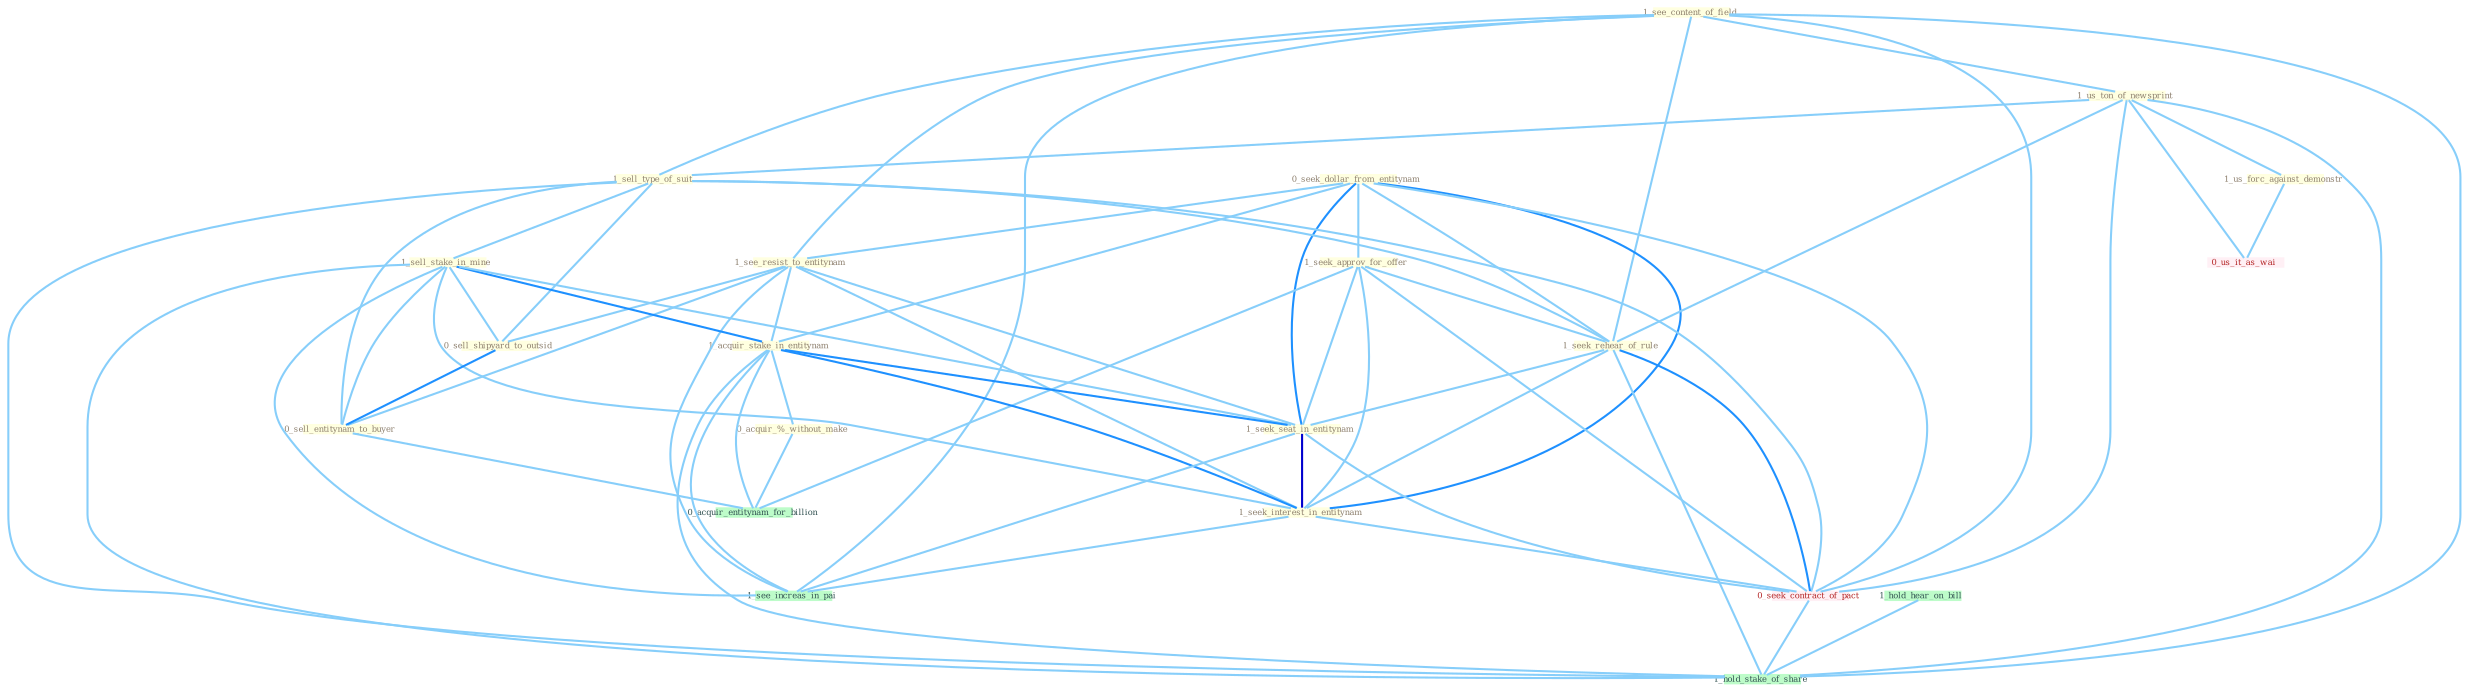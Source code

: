 Graph G{ 
    node
    [shape=polygon,style=filled,width=.5,height=.06,color="#BDFCC9",fixedsize=true,fontsize=4,
    fontcolor="#2f4f4f"];
    {node
    [color="#ffffe0", fontcolor="#8b7d6b"] "1_see_content_of_field " "0_seek_dollar_from_entitynam " "1_us_ton_of_newsprint " "1_seek_approv_for_offer " "1_sell_type_of_suit " "1_see_resist_to_entitynam " "1_seek_rehear_of_rule " "1_sell_stake_in_mine " "1_us_forc_against_demonstr " "1_acquir_stake_in_entitynam " "0_sell_shipyard_to_outsid " "1_seek_seat_in_entitynam " "0_sell_entitynam_to_buyer " "1_seek_interest_in_entitynam " "0_acquir_%_without_make "}
{node [color="#fff0f5", fontcolor="#b22222"] "0_seek_contract_of_pact " "0_us_it_as_wai "}
edge [color="#B0E2FF"];

	"1_see_content_of_field " -- "1_us_ton_of_newsprint " [w="1", color="#87cefa" ];
	"1_see_content_of_field " -- "1_sell_type_of_suit " [w="1", color="#87cefa" ];
	"1_see_content_of_field " -- "1_see_resist_to_entitynam " [w="1", color="#87cefa" ];
	"1_see_content_of_field " -- "1_seek_rehear_of_rule " [w="1", color="#87cefa" ];
	"1_see_content_of_field " -- "0_seek_contract_of_pact " [w="1", color="#87cefa" ];
	"1_see_content_of_field " -- "1_see_increas_in_pai " [w="1", color="#87cefa" ];
	"1_see_content_of_field " -- "1_hold_stake_of_share " [w="1", color="#87cefa" ];
	"0_seek_dollar_from_entitynam " -- "1_seek_approv_for_offer " [w="1", color="#87cefa" ];
	"0_seek_dollar_from_entitynam " -- "1_see_resist_to_entitynam " [w="1", color="#87cefa" ];
	"0_seek_dollar_from_entitynam " -- "1_seek_rehear_of_rule " [w="1", color="#87cefa" ];
	"0_seek_dollar_from_entitynam " -- "1_acquir_stake_in_entitynam " [w="1", color="#87cefa" ];
	"0_seek_dollar_from_entitynam " -- "1_seek_seat_in_entitynam " [w="2", color="#1e90ff" , len=0.8];
	"0_seek_dollar_from_entitynam " -- "1_seek_interest_in_entitynam " [w="2", color="#1e90ff" , len=0.8];
	"0_seek_dollar_from_entitynam " -- "0_seek_contract_of_pact " [w="1", color="#87cefa" ];
	"1_us_ton_of_newsprint " -- "1_sell_type_of_suit " [w="1", color="#87cefa" ];
	"1_us_ton_of_newsprint " -- "1_seek_rehear_of_rule " [w="1", color="#87cefa" ];
	"1_us_ton_of_newsprint " -- "1_us_forc_against_demonstr " [w="1", color="#87cefa" ];
	"1_us_ton_of_newsprint " -- "0_seek_contract_of_pact " [w="1", color="#87cefa" ];
	"1_us_ton_of_newsprint " -- "0_us_it_as_wai " [w="1", color="#87cefa" ];
	"1_us_ton_of_newsprint " -- "1_hold_stake_of_share " [w="1", color="#87cefa" ];
	"1_seek_approv_for_offer " -- "1_seek_rehear_of_rule " [w="1", color="#87cefa" ];
	"1_seek_approv_for_offer " -- "1_seek_seat_in_entitynam " [w="1", color="#87cefa" ];
	"1_seek_approv_for_offer " -- "1_seek_interest_in_entitynam " [w="1", color="#87cefa" ];
	"1_seek_approv_for_offer " -- "0_seek_contract_of_pact " [w="1", color="#87cefa" ];
	"1_seek_approv_for_offer " -- "0_acquir_entitynam_for_billion " [w="1", color="#87cefa" ];
	"1_sell_type_of_suit " -- "1_seek_rehear_of_rule " [w="1", color="#87cefa" ];
	"1_sell_type_of_suit " -- "1_sell_stake_in_mine " [w="1", color="#87cefa" ];
	"1_sell_type_of_suit " -- "0_sell_shipyard_to_outsid " [w="1", color="#87cefa" ];
	"1_sell_type_of_suit " -- "0_sell_entitynam_to_buyer " [w="1", color="#87cefa" ];
	"1_sell_type_of_suit " -- "0_seek_contract_of_pact " [w="1", color="#87cefa" ];
	"1_sell_type_of_suit " -- "1_hold_stake_of_share " [w="1", color="#87cefa" ];
	"1_see_resist_to_entitynam " -- "1_acquir_stake_in_entitynam " [w="1", color="#87cefa" ];
	"1_see_resist_to_entitynam " -- "0_sell_shipyard_to_outsid " [w="1", color="#87cefa" ];
	"1_see_resist_to_entitynam " -- "1_seek_seat_in_entitynam " [w="1", color="#87cefa" ];
	"1_see_resist_to_entitynam " -- "0_sell_entitynam_to_buyer " [w="1", color="#87cefa" ];
	"1_see_resist_to_entitynam " -- "1_seek_interest_in_entitynam " [w="1", color="#87cefa" ];
	"1_see_resist_to_entitynam " -- "1_see_increas_in_pai " [w="1", color="#87cefa" ];
	"1_seek_rehear_of_rule " -- "1_seek_seat_in_entitynam " [w="1", color="#87cefa" ];
	"1_seek_rehear_of_rule " -- "1_seek_interest_in_entitynam " [w="1", color="#87cefa" ];
	"1_seek_rehear_of_rule " -- "0_seek_contract_of_pact " [w="2", color="#1e90ff" , len=0.8];
	"1_seek_rehear_of_rule " -- "1_hold_stake_of_share " [w="1", color="#87cefa" ];
	"1_sell_stake_in_mine " -- "1_acquir_stake_in_entitynam " [w="2", color="#1e90ff" , len=0.8];
	"1_sell_stake_in_mine " -- "0_sell_shipyard_to_outsid " [w="1", color="#87cefa" ];
	"1_sell_stake_in_mine " -- "1_seek_seat_in_entitynam " [w="1", color="#87cefa" ];
	"1_sell_stake_in_mine " -- "0_sell_entitynam_to_buyer " [w="1", color="#87cefa" ];
	"1_sell_stake_in_mine " -- "1_seek_interest_in_entitynam " [w="1", color="#87cefa" ];
	"1_sell_stake_in_mine " -- "1_see_increas_in_pai " [w="1", color="#87cefa" ];
	"1_sell_stake_in_mine " -- "1_hold_stake_of_share " [w="1", color="#87cefa" ];
	"1_us_forc_against_demonstr " -- "0_us_it_as_wai " [w="1", color="#87cefa" ];
	"1_acquir_stake_in_entitynam " -- "1_seek_seat_in_entitynam " [w="2", color="#1e90ff" , len=0.8];
	"1_acquir_stake_in_entitynam " -- "1_seek_interest_in_entitynam " [w="2", color="#1e90ff" , len=0.8];
	"1_acquir_stake_in_entitynam " -- "0_acquir_%_without_make " [w="1", color="#87cefa" ];
	"1_acquir_stake_in_entitynam " -- "0_acquir_entitynam_for_billion " [w="1", color="#87cefa" ];
	"1_acquir_stake_in_entitynam " -- "1_see_increas_in_pai " [w="1", color="#87cefa" ];
	"1_acquir_stake_in_entitynam " -- "1_hold_stake_of_share " [w="1", color="#87cefa" ];
	"0_sell_shipyard_to_outsid " -- "0_sell_entitynam_to_buyer " [w="2", color="#1e90ff" , len=0.8];
	"1_seek_seat_in_entitynam " -- "1_seek_interest_in_entitynam " [w="3", color="#0000cd" , len=0.6];
	"1_seek_seat_in_entitynam " -- "0_seek_contract_of_pact " [w="1", color="#87cefa" ];
	"1_seek_seat_in_entitynam " -- "1_see_increas_in_pai " [w="1", color="#87cefa" ];
	"0_sell_entitynam_to_buyer " -- "0_acquir_entitynam_for_billion " [w="1", color="#87cefa" ];
	"1_seek_interest_in_entitynam " -- "0_seek_contract_of_pact " [w="1", color="#87cefa" ];
	"1_seek_interest_in_entitynam " -- "1_see_increas_in_pai " [w="1", color="#87cefa" ];
	"0_acquir_%_without_make " -- "0_acquir_entitynam_for_billion " [w="1", color="#87cefa" ];
	"0_seek_contract_of_pact " -- "1_hold_stake_of_share " [w="1", color="#87cefa" ];
	"1_hold_hear_on_bill " -- "1_hold_stake_of_share " [w="1", color="#87cefa" ];
}